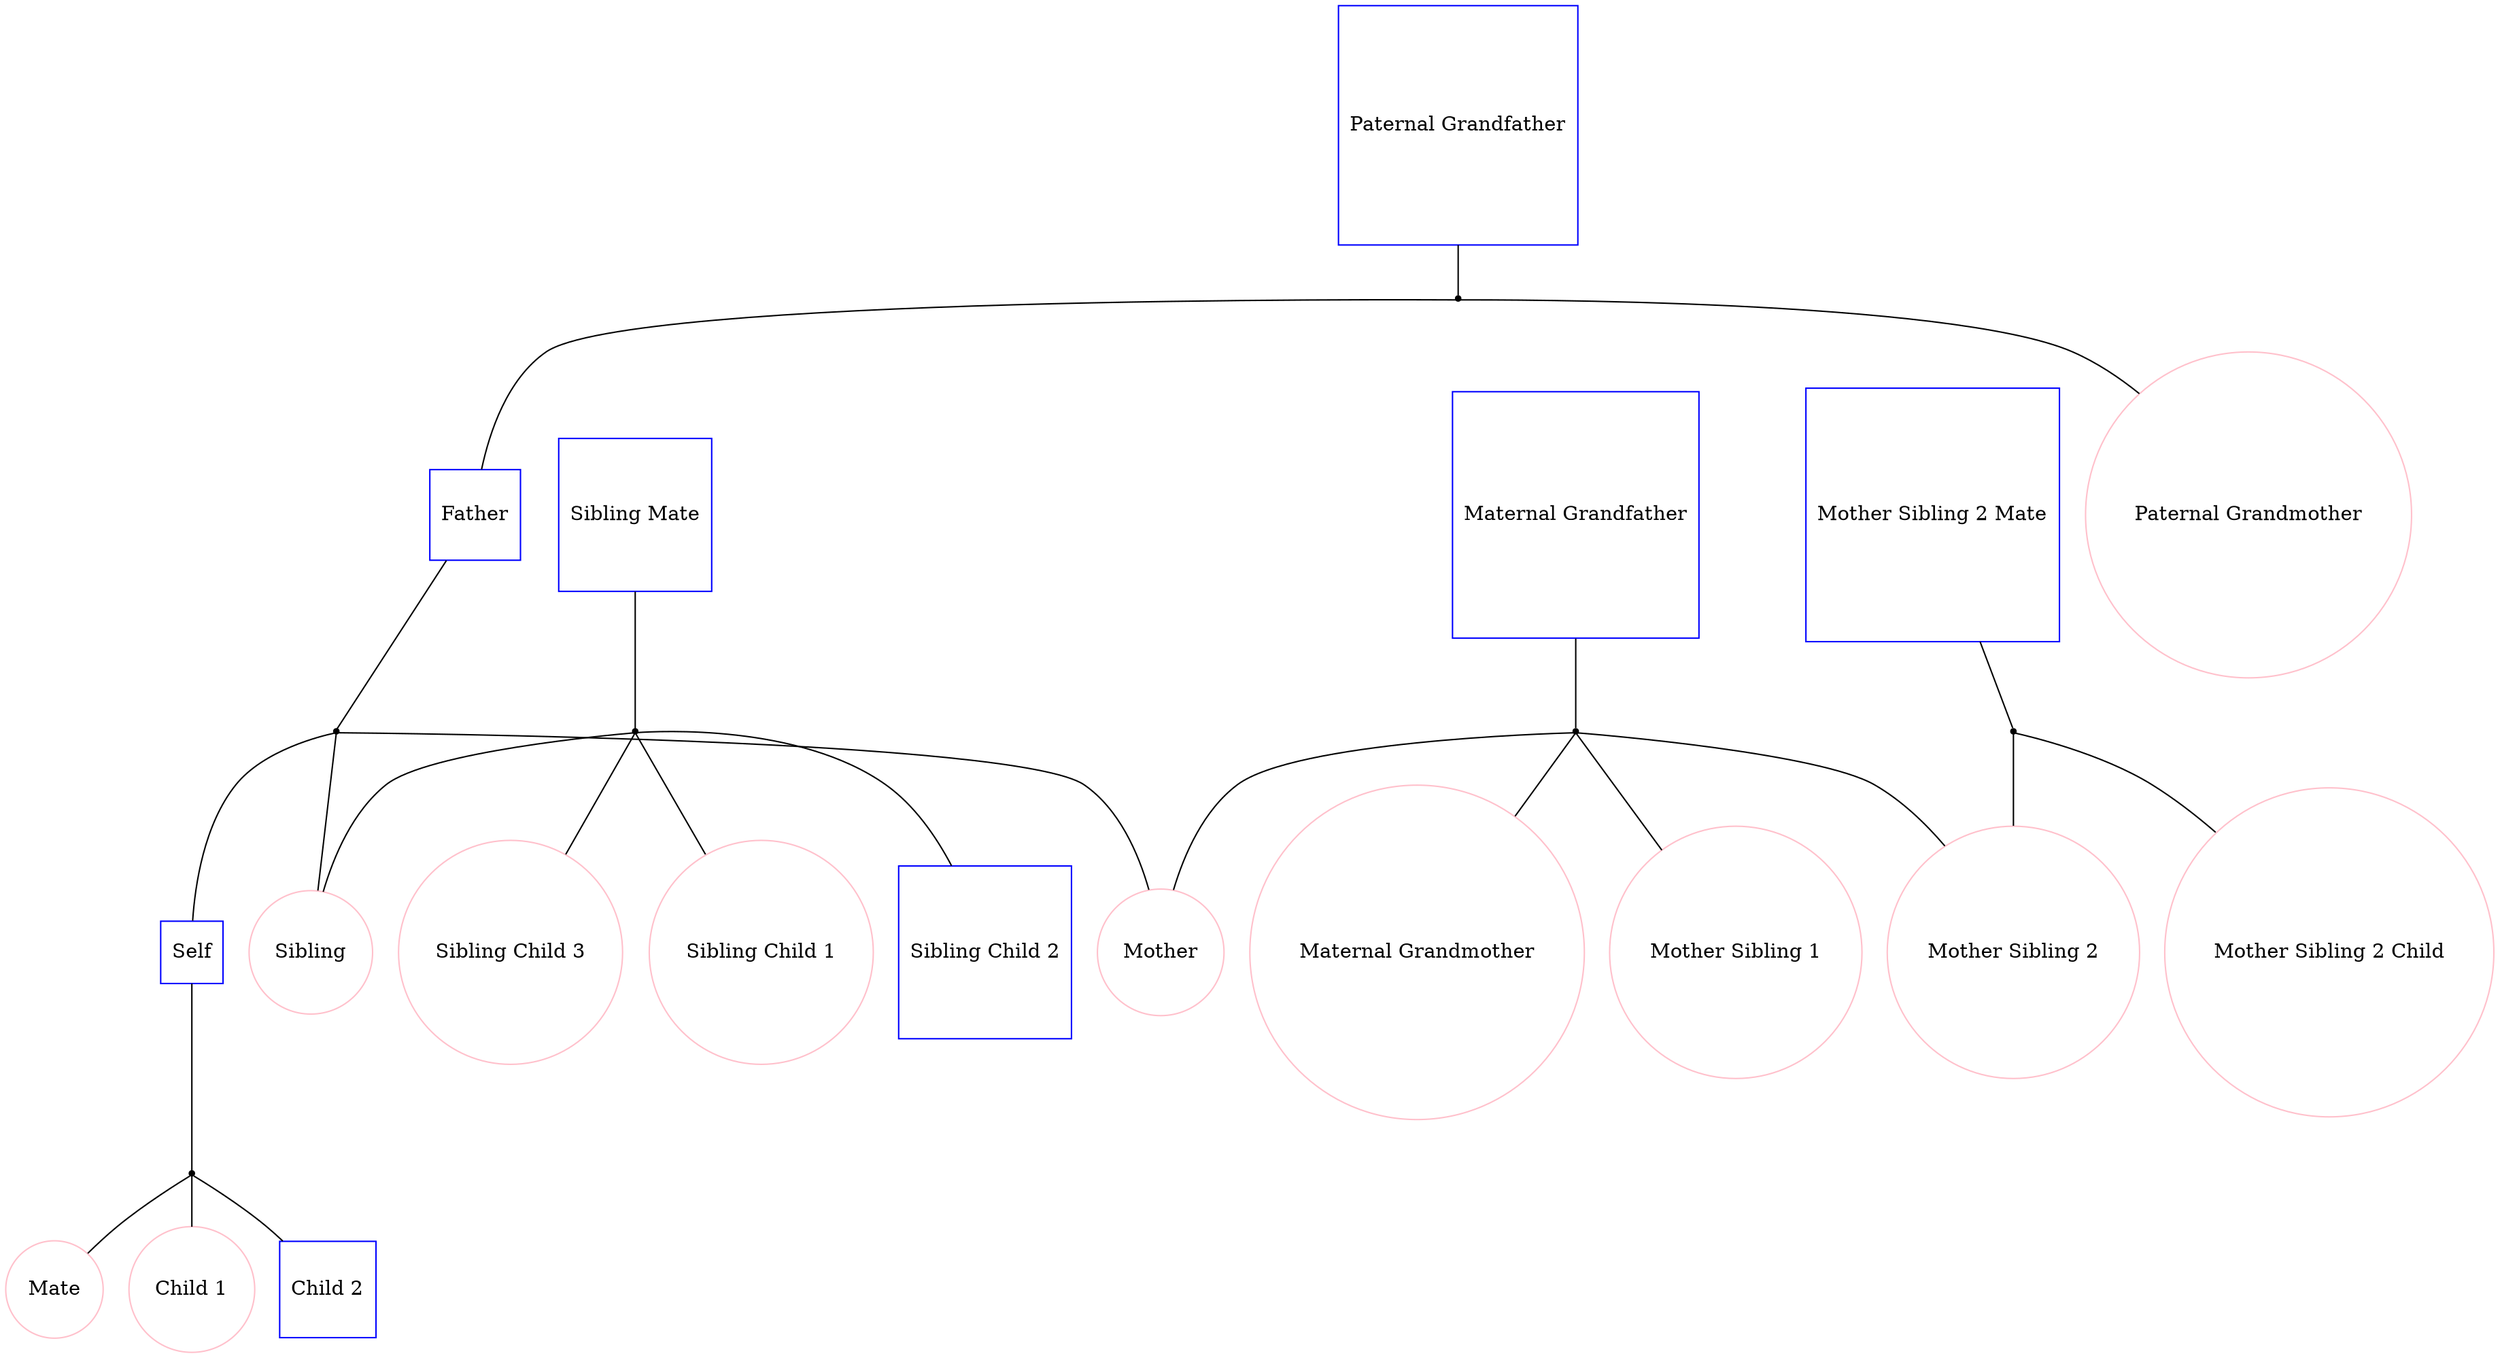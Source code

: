 
graph f8 {
"Self" [shape=box, regular=1, color="blue"];
"Mate" [shape=oval, regular=1, color="pink"];
"Child 1" [shape=oval, regular=1, color="pink"];
"Child 2" [shape=box, regular=1, color="blue"];
"Sibling" [shape=oval, regular=1, color="pink"];
"Sibling Mate" [shape=box, regular=1, color="blue"];
"Sibling Child 1" [shape=oval, regular=1, color="pink"];
"Sibling Child 2" [shape=box, regular=1, color="blue"];
"Sibling Child 3" [shape=oval, regular=1, color="pink"];
"Father" [shape=box, regular=1, color="blue"];
"Paternal Grandfather" [shape=box, regular=1, color="blue"];
"Paternal Grandmother" [shape=oval, regular=1, color="pink"];
"Mother" [shape=oval, regular=1, color="pink"];
"Mother Sibling 1" [shape=oval, regular=1, color="pink"];
"Mother Sibling 2" [shape=oval, regular=1, color="pink"];
"Mother Sibling 2 Mate" [shape=box, regular=1, color="blue"];
"Mother Sibling 2 Child" [shape=oval, regular=1, color="pink"];
"Maternal Grandfather" [shape=box, regular=1, color="blue"];
"Maternal Grandmother" [shape=oval, regular=1, color="pink"];

"self+mate" [shape=point];
"siblingmate+sibling" [shape=point];
"father+mother" [shape=point];
"paternalgrandfather+paternalgrandmother" [shape=point];
"mothersibling2mate+mothersibling2" [shape=point];
"maternalgrandfather+maternalgrandmother" [shape=point];

"Self" -- "self+mate" -- "Mate";
"Sibling Mate" -- "siblingmate+sibling" -- "Sibling";
"Father" -- "father+mother" -- "Mother";
"Paternal Grandfather" -- "paternalgrandfather+paternalgrandmother" -- "Paternal Grandmother";
"Mother Sibling 2 Mate" -- "mothersibling2mate+mothersibling2" -- "Mother Sibling 2";
"Maternal Grandfather" -- "maternalgrandfather+maternalgrandmother" -- "Maternal Grandmother";

"father+mother" -- "Self";
"self+mate" -- "Child 1";
"self+mate" -- "Child 2";
"father+mother" -- "Sibling";
"siblingmate+sibling" -- "Sibling Child 1";
"siblingmate+sibling" -- "Sibling Child 2";
"siblingmate+sibling" -- "Sibling Child 3";
"paternalgrandfather+paternalgrandmother" -- "Father";
"maternalgrandfather+maternalgrandmother" -- "Mother";
"maternalgrandfather+maternalgrandmother" -- "Mother Sibling 1";
"maternalgrandfather+maternalgrandmother" -- "Mother Sibling 2";
"mothersibling2mate+mothersibling2" -- "Mother Sibling 2 Child";
}
    